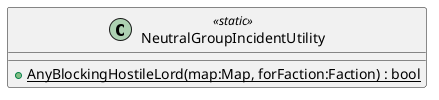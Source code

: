 @startuml
class NeutralGroupIncidentUtility <<static>> {
    + {static} AnyBlockingHostileLord(map:Map, forFaction:Faction) : bool
}
@enduml
